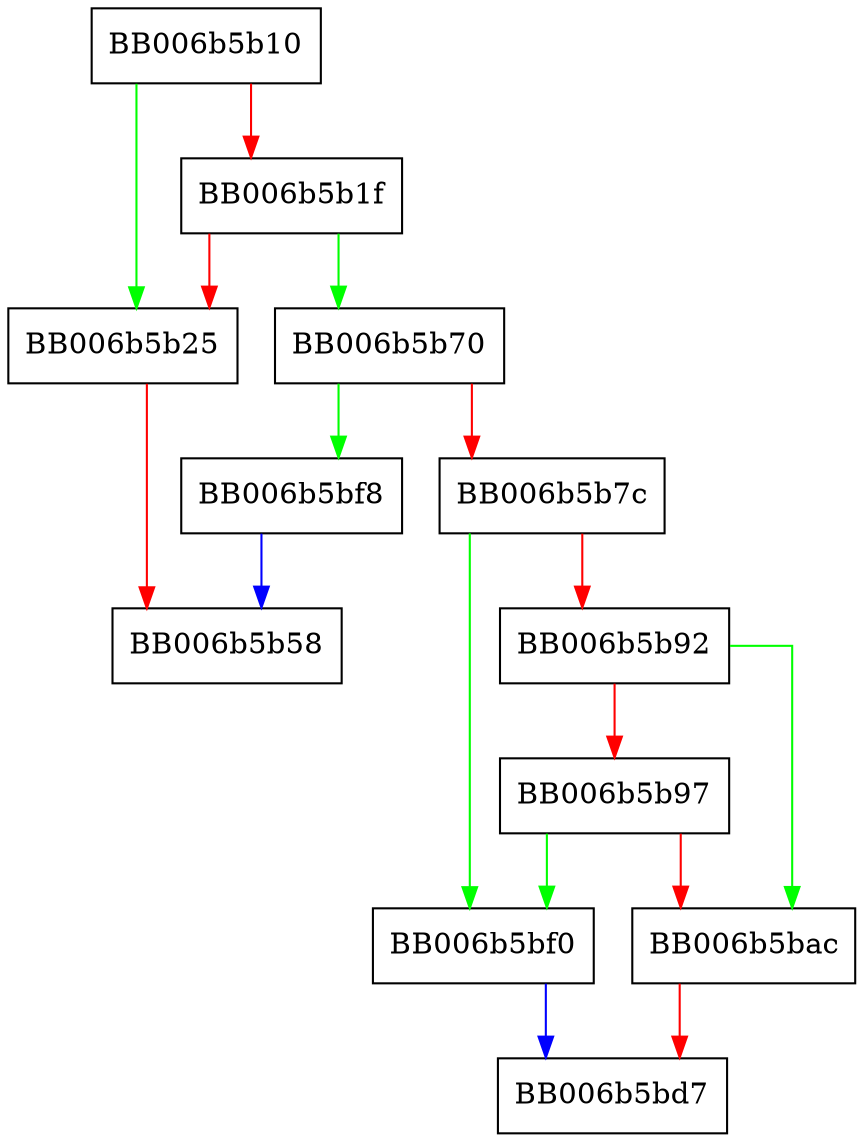 digraph x448_to_EncryptedPrivateKeyInfo_der_encode {
  node [shape="box"];
  graph [splines=ortho];
  BB006b5b10 -> BB006b5b25 [color="green"];
  BB006b5b10 -> BB006b5b1f [color="red"];
  BB006b5b1f -> BB006b5b70 [color="green"];
  BB006b5b1f -> BB006b5b25 [color="red"];
  BB006b5b25 -> BB006b5b58 [color="red"];
  BB006b5b70 -> BB006b5bf8 [color="green"];
  BB006b5b70 -> BB006b5b7c [color="red"];
  BB006b5b7c -> BB006b5bf0 [color="green"];
  BB006b5b7c -> BB006b5b92 [color="red"];
  BB006b5b92 -> BB006b5bac [color="green"];
  BB006b5b92 -> BB006b5b97 [color="red"];
  BB006b5b97 -> BB006b5bf0 [color="green"];
  BB006b5b97 -> BB006b5bac [color="red"];
  BB006b5bac -> BB006b5bd7 [color="red"];
  BB006b5bf0 -> BB006b5bd7 [color="blue"];
  BB006b5bf8 -> BB006b5b58 [color="blue"];
}